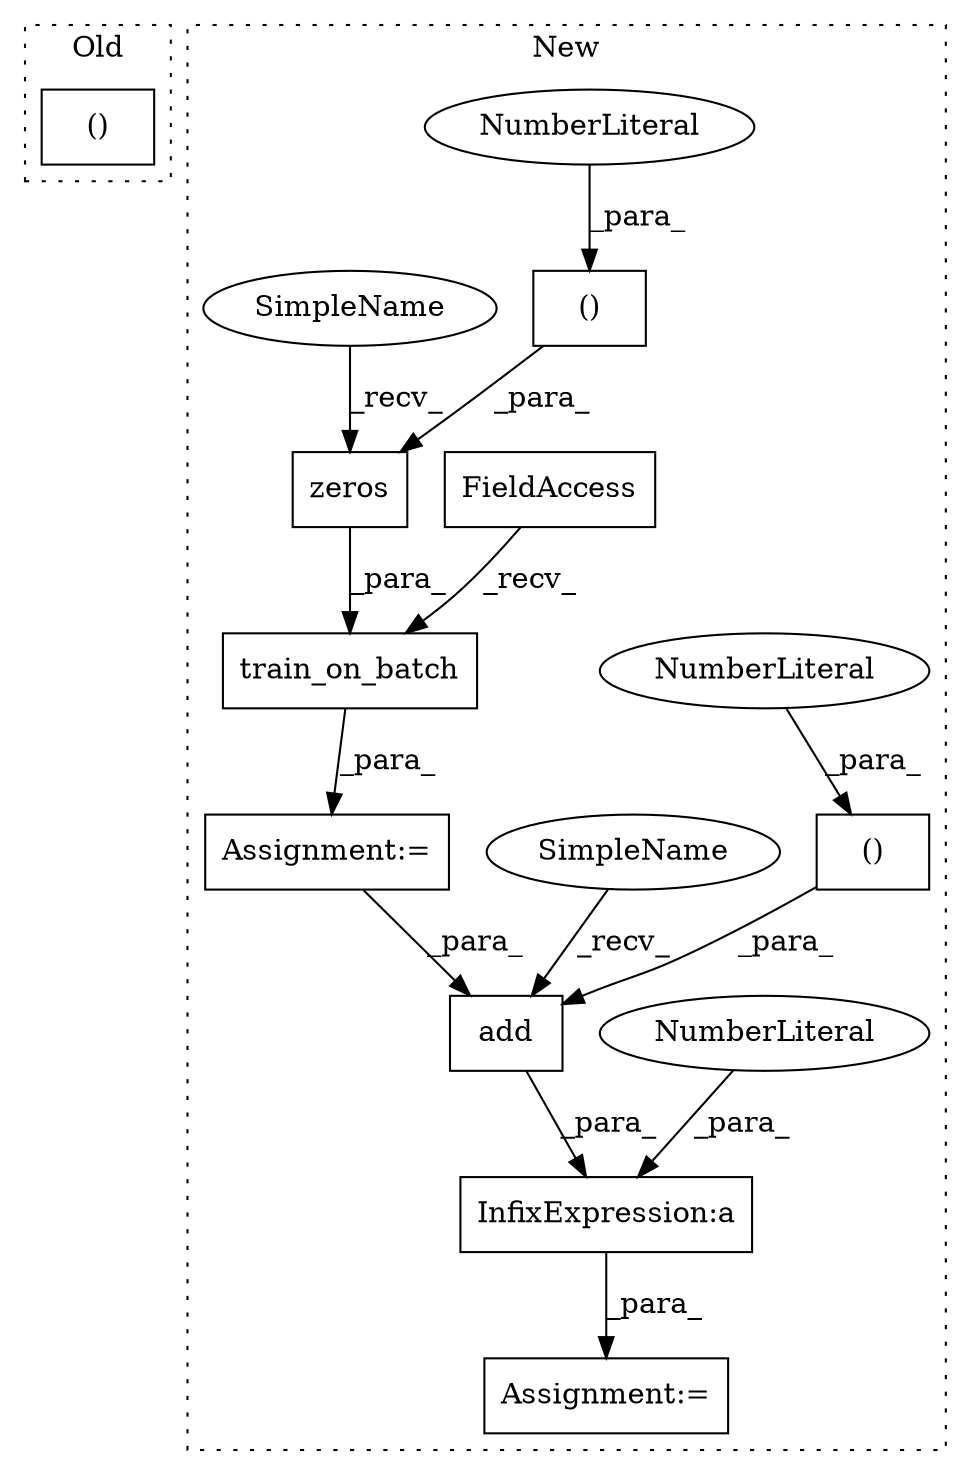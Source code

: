 digraph G {
subgraph cluster0 {
1 [label="()" a="106" s="6017" l="49" shape="box"];
label = "Old";
style="dotted";
}
subgraph cluster1 {
2 [label="train_on_batch" a="32" s="6420,6451" l="15,1" shape="box"];
3 [label="FieldAccess" a="22" s="6401" l="18" shape="box"];
4 [label="Assignment:=" a="7" s="6466" l="1" shape="box"];
5 [label="add" a="32" s="6480,6507" l="4,1" shape="box"];
6 [label="()" a="106" s="6287" l="24" shape="box"];
7 [label="InfixExpression:a" a="27" s="6471" l="3" shape="box"];
8 [label="NumberLiteral" a="34" s="6310" l="1" shape="ellipse"];
9 [label="NumberLiteral" a="34" s="6468" l="3" shape="ellipse"];
10 [label="Assignment:=" a="7" s="6400" l="1" shape="box"];
11 [label="()" a="106" s="6229" l="24" shape="box"];
12 [label="NumberLiteral" a="34" s="6252" l="1" shape="ellipse"];
13 [label="zeros" a="32" s="6274,6311" l="13,2" shape="box"];
14 [label="SimpleName" a="42" s="6474" l="5" shape="ellipse"];
15 [label="SimpleName" a="42" s="6268" l="5" shape="ellipse"];
label = "New";
style="dotted";
}
2 -> 10 [label="_para_"];
3 -> 2 [label="_recv_"];
5 -> 7 [label="_para_"];
6 -> 13 [label="_para_"];
7 -> 4 [label="_para_"];
8 -> 6 [label="_para_"];
9 -> 7 [label="_para_"];
10 -> 5 [label="_para_"];
11 -> 5 [label="_para_"];
12 -> 11 [label="_para_"];
13 -> 2 [label="_para_"];
14 -> 5 [label="_recv_"];
15 -> 13 [label="_recv_"];
}